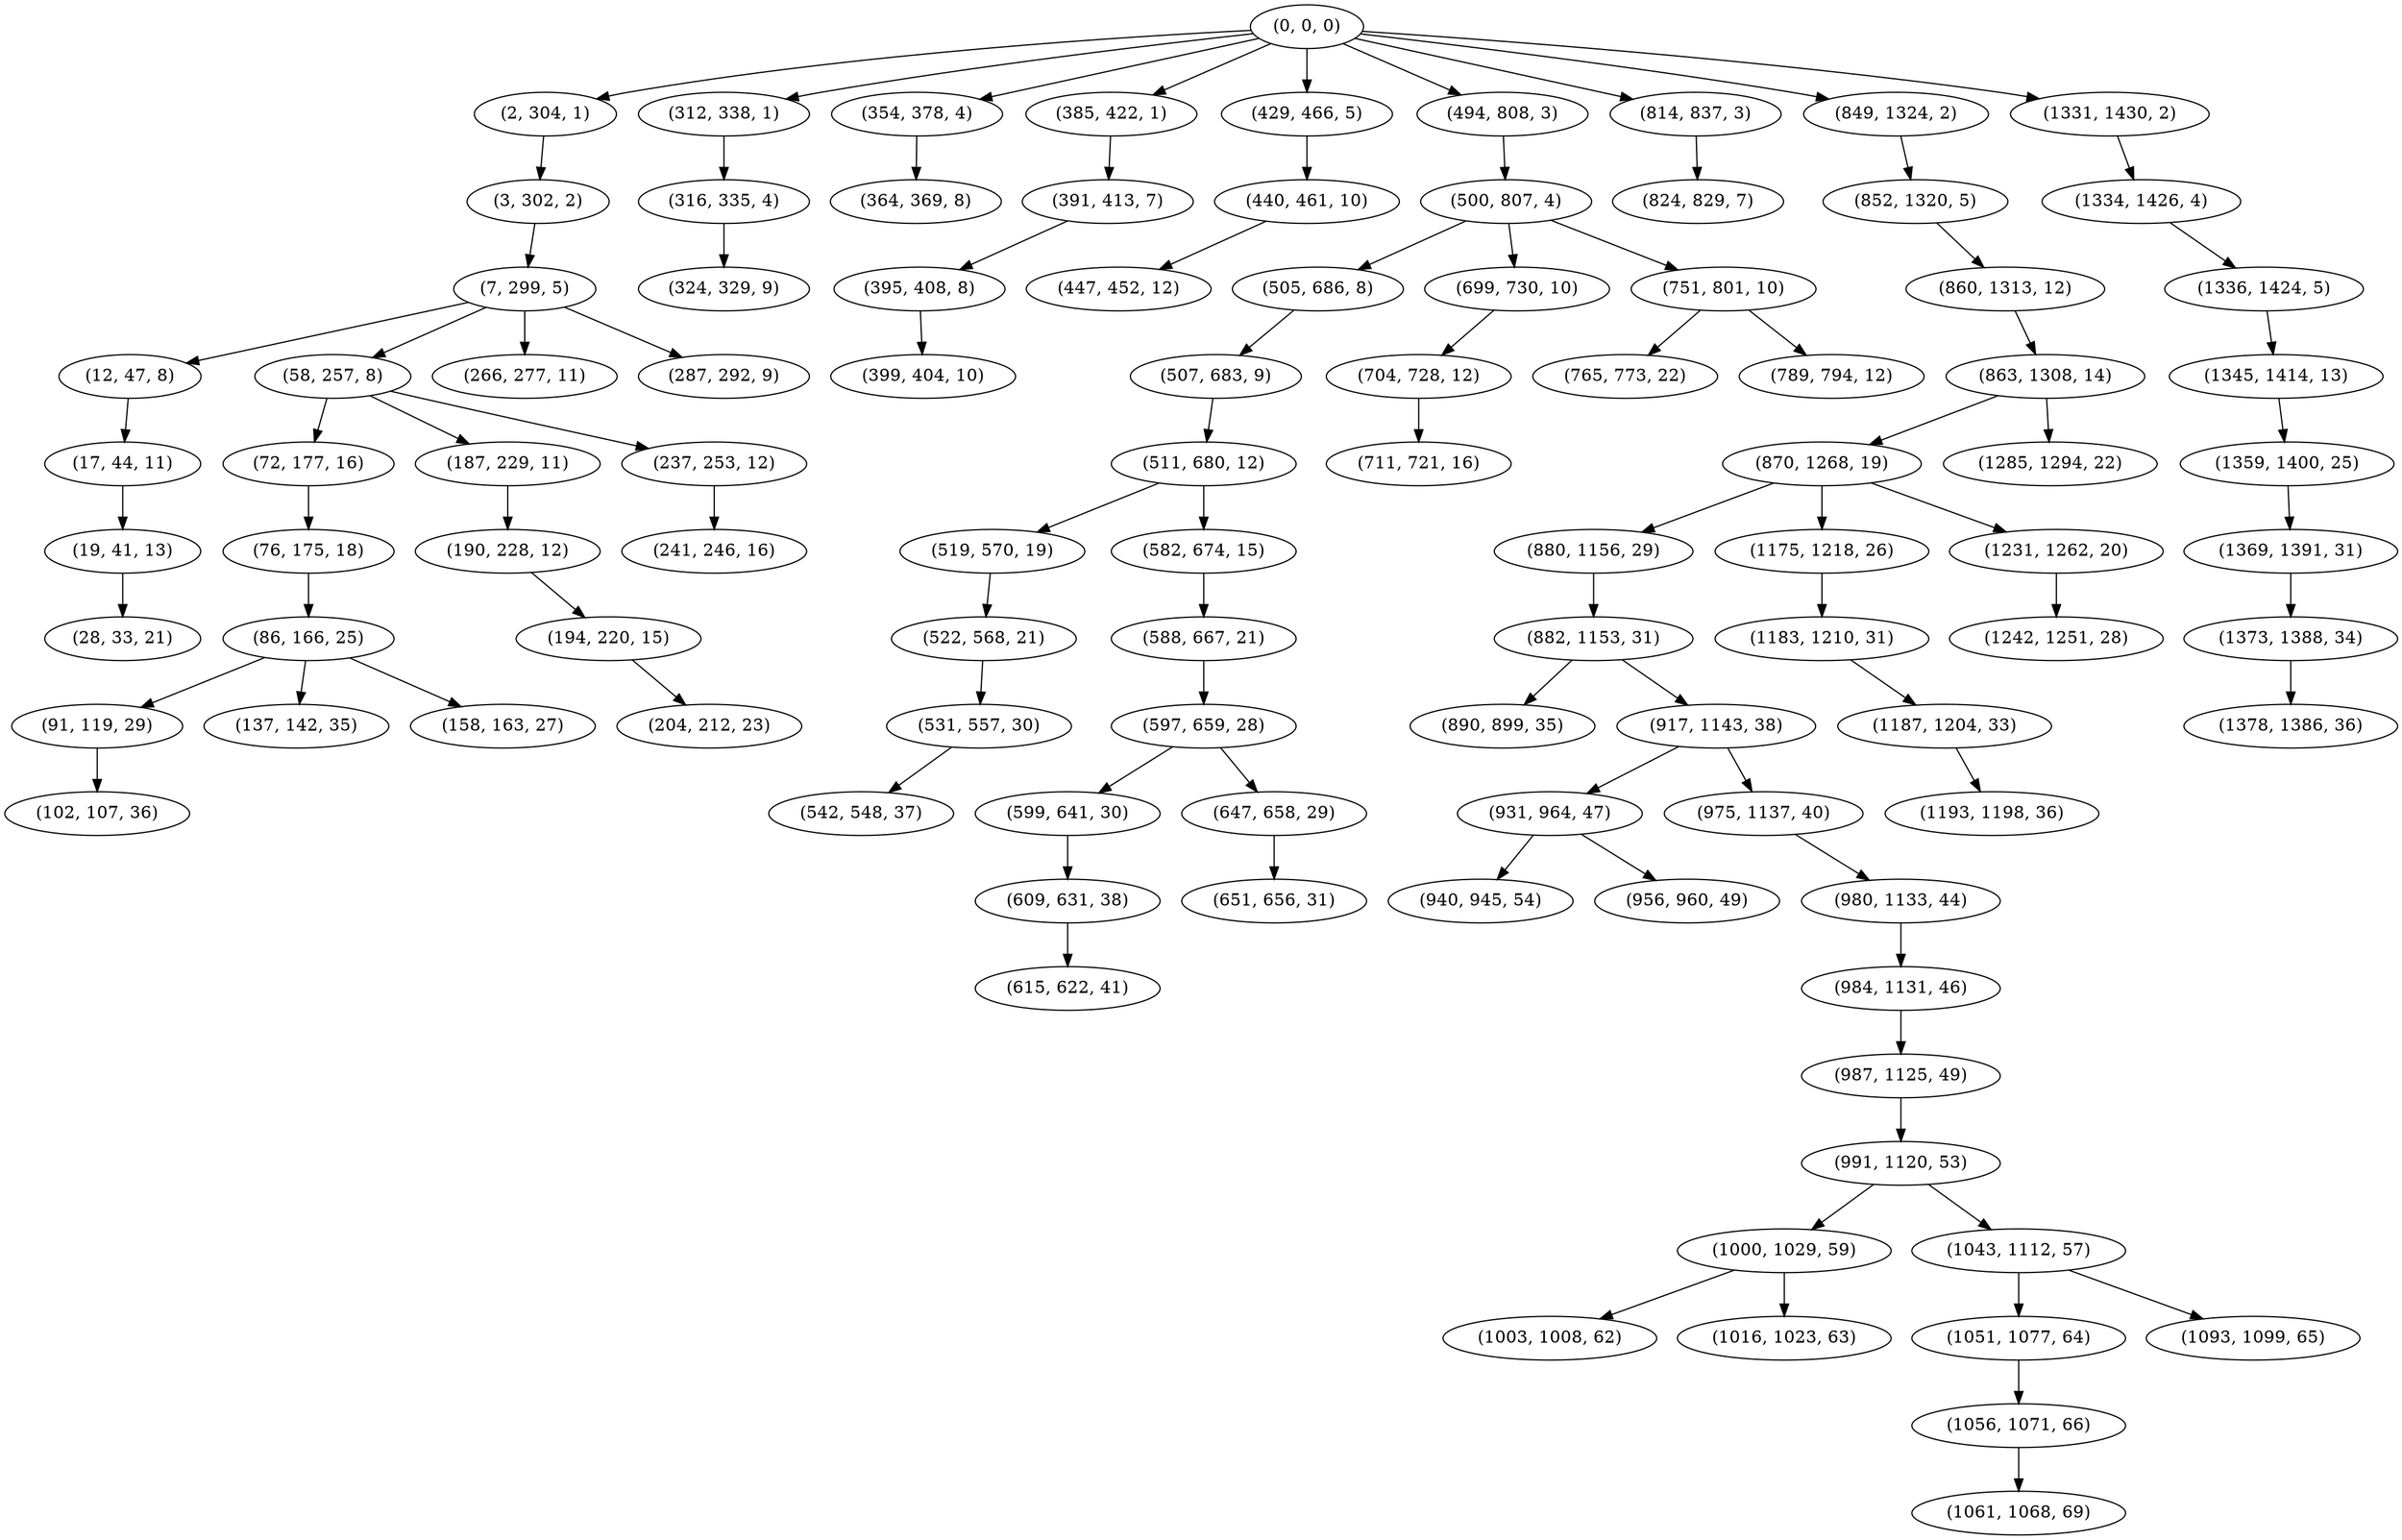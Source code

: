 digraph tree {
    "(0, 0, 0)";
    "(2, 304, 1)";
    "(3, 302, 2)";
    "(7, 299, 5)";
    "(12, 47, 8)";
    "(17, 44, 11)";
    "(19, 41, 13)";
    "(28, 33, 21)";
    "(58, 257, 8)";
    "(72, 177, 16)";
    "(76, 175, 18)";
    "(86, 166, 25)";
    "(91, 119, 29)";
    "(102, 107, 36)";
    "(137, 142, 35)";
    "(158, 163, 27)";
    "(187, 229, 11)";
    "(190, 228, 12)";
    "(194, 220, 15)";
    "(204, 212, 23)";
    "(237, 253, 12)";
    "(241, 246, 16)";
    "(266, 277, 11)";
    "(287, 292, 9)";
    "(312, 338, 1)";
    "(316, 335, 4)";
    "(324, 329, 9)";
    "(354, 378, 4)";
    "(364, 369, 8)";
    "(385, 422, 1)";
    "(391, 413, 7)";
    "(395, 408, 8)";
    "(399, 404, 10)";
    "(429, 466, 5)";
    "(440, 461, 10)";
    "(447, 452, 12)";
    "(494, 808, 3)";
    "(500, 807, 4)";
    "(505, 686, 8)";
    "(507, 683, 9)";
    "(511, 680, 12)";
    "(519, 570, 19)";
    "(522, 568, 21)";
    "(531, 557, 30)";
    "(542, 548, 37)";
    "(582, 674, 15)";
    "(588, 667, 21)";
    "(597, 659, 28)";
    "(599, 641, 30)";
    "(609, 631, 38)";
    "(615, 622, 41)";
    "(647, 658, 29)";
    "(651, 656, 31)";
    "(699, 730, 10)";
    "(704, 728, 12)";
    "(711, 721, 16)";
    "(751, 801, 10)";
    "(765, 773, 22)";
    "(789, 794, 12)";
    "(814, 837, 3)";
    "(824, 829, 7)";
    "(849, 1324, 2)";
    "(852, 1320, 5)";
    "(860, 1313, 12)";
    "(863, 1308, 14)";
    "(870, 1268, 19)";
    "(880, 1156, 29)";
    "(882, 1153, 31)";
    "(890, 899, 35)";
    "(917, 1143, 38)";
    "(931, 964, 47)";
    "(940, 945, 54)";
    "(956, 960, 49)";
    "(975, 1137, 40)";
    "(980, 1133, 44)";
    "(984, 1131, 46)";
    "(987, 1125, 49)";
    "(991, 1120, 53)";
    "(1000, 1029, 59)";
    "(1003, 1008, 62)";
    "(1016, 1023, 63)";
    "(1043, 1112, 57)";
    "(1051, 1077, 64)";
    "(1056, 1071, 66)";
    "(1061, 1068, 69)";
    "(1093, 1099, 65)";
    "(1175, 1218, 26)";
    "(1183, 1210, 31)";
    "(1187, 1204, 33)";
    "(1193, 1198, 36)";
    "(1231, 1262, 20)";
    "(1242, 1251, 28)";
    "(1285, 1294, 22)";
    "(1331, 1430, 2)";
    "(1334, 1426, 4)";
    "(1336, 1424, 5)";
    "(1345, 1414, 13)";
    "(1359, 1400, 25)";
    "(1369, 1391, 31)";
    "(1373, 1388, 34)";
    "(1378, 1386, 36)";
    "(0, 0, 0)" -> "(2, 304, 1)";
    "(0, 0, 0)" -> "(312, 338, 1)";
    "(0, 0, 0)" -> "(354, 378, 4)";
    "(0, 0, 0)" -> "(385, 422, 1)";
    "(0, 0, 0)" -> "(429, 466, 5)";
    "(0, 0, 0)" -> "(494, 808, 3)";
    "(0, 0, 0)" -> "(814, 837, 3)";
    "(0, 0, 0)" -> "(849, 1324, 2)";
    "(0, 0, 0)" -> "(1331, 1430, 2)";
    "(2, 304, 1)" -> "(3, 302, 2)";
    "(3, 302, 2)" -> "(7, 299, 5)";
    "(7, 299, 5)" -> "(12, 47, 8)";
    "(7, 299, 5)" -> "(58, 257, 8)";
    "(7, 299, 5)" -> "(266, 277, 11)";
    "(7, 299, 5)" -> "(287, 292, 9)";
    "(12, 47, 8)" -> "(17, 44, 11)";
    "(17, 44, 11)" -> "(19, 41, 13)";
    "(19, 41, 13)" -> "(28, 33, 21)";
    "(58, 257, 8)" -> "(72, 177, 16)";
    "(58, 257, 8)" -> "(187, 229, 11)";
    "(58, 257, 8)" -> "(237, 253, 12)";
    "(72, 177, 16)" -> "(76, 175, 18)";
    "(76, 175, 18)" -> "(86, 166, 25)";
    "(86, 166, 25)" -> "(91, 119, 29)";
    "(86, 166, 25)" -> "(137, 142, 35)";
    "(86, 166, 25)" -> "(158, 163, 27)";
    "(91, 119, 29)" -> "(102, 107, 36)";
    "(187, 229, 11)" -> "(190, 228, 12)";
    "(190, 228, 12)" -> "(194, 220, 15)";
    "(194, 220, 15)" -> "(204, 212, 23)";
    "(237, 253, 12)" -> "(241, 246, 16)";
    "(312, 338, 1)" -> "(316, 335, 4)";
    "(316, 335, 4)" -> "(324, 329, 9)";
    "(354, 378, 4)" -> "(364, 369, 8)";
    "(385, 422, 1)" -> "(391, 413, 7)";
    "(391, 413, 7)" -> "(395, 408, 8)";
    "(395, 408, 8)" -> "(399, 404, 10)";
    "(429, 466, 5)" -> "(440, 461, 10)";
    "(440, 461, 10)" -> "(447, 452, 12)";
    "(494, 808, 3)" -> "(500, 807, 4)";
    "(500, 807, 4)" -> "(505, 686, 8)";
    "(500, 807, 4)" -> "(699, 730, 10)";
    "(500, 807, 4)" -> "(751, 801, 10)";
    "(505, 686, 8)" -> "(507, 683, 9)";
    "(507, 683, 9)" -> "(511, 680, 12)";
    "(511, 680, 12)" -> "(519, 570, 19)";
    "(511, 680, 12)" -> "(582, 674, 15)";
    "(519, 570, 19)" -> "(522, 568, 21)";
    "(522, 568, 21)" -> "(531, 557, 30)";
    "(531, 557, 30)" -> "(542, 548, 37)";
    "(582, 674, 15)" -> "(588, 667, 21)";
    "(588, 667, 21)" -> "(597, 659, 28)";
    "(597, 659, 28)" -> "(599, 641, 30)";
    "(597, 659, 28)" -> "(647, 658, 29)";
    "(599, 641, 30)" -> "(609, 631, 38)";
    "(609, 631, 38)" -> "(615, 622, 41)";
    "(647, 658, 29)" -> "(651, 656, 31)";
    "(699, 730, 10)" -> "(704, 728, 12)";
    "(704, 728, 12)" -> "(711, 721, 16)";
    "(751, 801, 10)" -> "(765, 773, 22)";
    "(751, 801, 10)" -> "(789, 794, 12)";
    "(814, 837, 3)" -> "(824, 829, 7)";
    "(849, 1324, 2)" -> "(852, 1320, 5)";
    "(852, 1320, 5)" -> "(860, 1313, 12)";
    "(860, 1313, 12)" -> "(863, 1308, 14)";
    "(863, 1308, 14)" -> "(870, 1268, 19)";
    "(863, 1308, 14)" -> "(1285, 1294, 22)";
    "(870, 1268, 19)" -> "(880, 1156, 29)";
    "(870, 1268, 19)" -> "(1175, 1218, 26)";
    "(870, 1268, 19)" -> "(1231, 1262, 20)";
    "(880, 1156, 29)" -> "(882, 1153, 31)";
    "(882, 1153, 31)" -> "(890, 899, 35)";
    "(882, 1153, 31)" -> "(917, 1143, 38)";
    "(917, 1143, 38)" -> "(931, 964, 47)";
    "(917, 1143, 38)" -> "(975, 1137, 40)";
    "(931, 964, 47)" -> "(940, 945, 54)";
    "(931, 964, 47)" -> "(956, 960, 49)";
    "(975, 1137, 40)" -> "(980, 1133, 44)";
    "(980, 1133, 44)" -> "(984, 1131, 46)";
    "(984, 1131, 46)" -> "(987, 1125, 49)";
    "(987, 1125, 49)" -> "(991, 1120, 53)";
    "(991, 1120, 53)" -> "(1000, 1029, 59)";
    "(991, 1120, 53)" -> "(1043, 1112, 57)";
    "(1000, 1029, 59)" -> "(1003, 1008, 62)";
    "(1000, 1029, 59)" -> "(1016, 1023, 63)";
    "(1043, 1112, 57)" -> "(1051, 1077, 64)";
    "(1043, 1112, 57)" -> "(1093, 1099, 65)";
    "(1051, 1077, 64)" -> "(1056, 1071, 66)";
    "(1056, 1071, 66)" -> "(1061, 1068, 69)";
    "(1175, 1218, 26)" -> "(1183, 1210, 31)";
    "(1183, 1210, 31)" -> "(1187, 1204, 33)";
    "(1187, 1204, 33)" -> "(1193, 1198, 36)";
    "(1231, 1262, 20)" -> "(1242, 1251, 28)";
    "(1331, 1430, 2)" -> "(1334, 1426, 4)";
    "(1334, 1426, 4)" -> "(1336, 1424, 5)";
    "(1336, 1424, 5)" -> "(1345, 1414, 13)";
    "(1345, 1414, 13)" -> "(1359, 1400, 25)";
    "(1359, 1400, 25)" -> "(1369, 1391, 31)";
    "(1369, 1391, 31)" -> "(1373, 1388, 34)";
    "(1373, 1388, 34)" -> "(1378, 1386, 36)";
}
